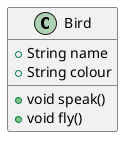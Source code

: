 @startuml
'https://plantuml.com/class-diagram

class Bird {
    +String name
    +String colour
    +void speak()
    +void fly()
}


@enduml
